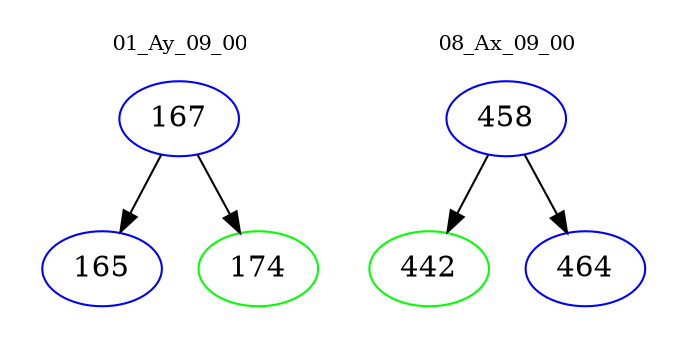 digraph{
subgraph cluster_0 {
color = white
label = "01_Ay_09_00";
fontsize=10;
T0_167 [label="167", color="blue"]
T0_167 -> T0_165 [color="black"]
T0_165 [label="165", color="blue"]
T0_167 -> T0_174 [color="black"]
T0_174 [label="174", color="green"]
}
subgraph cluster_1 {
color = white
label = "08_Ax_09_00";
fontsize=10;
T1_458 [label="458", color="blue"]
T1_458 -> T1_442 [color="black"]
T1_442 [label="442", color="green"]
T1_458 -> T1_464 [color="black"]
T1_464 [label="464", color="blue"]
}
}
